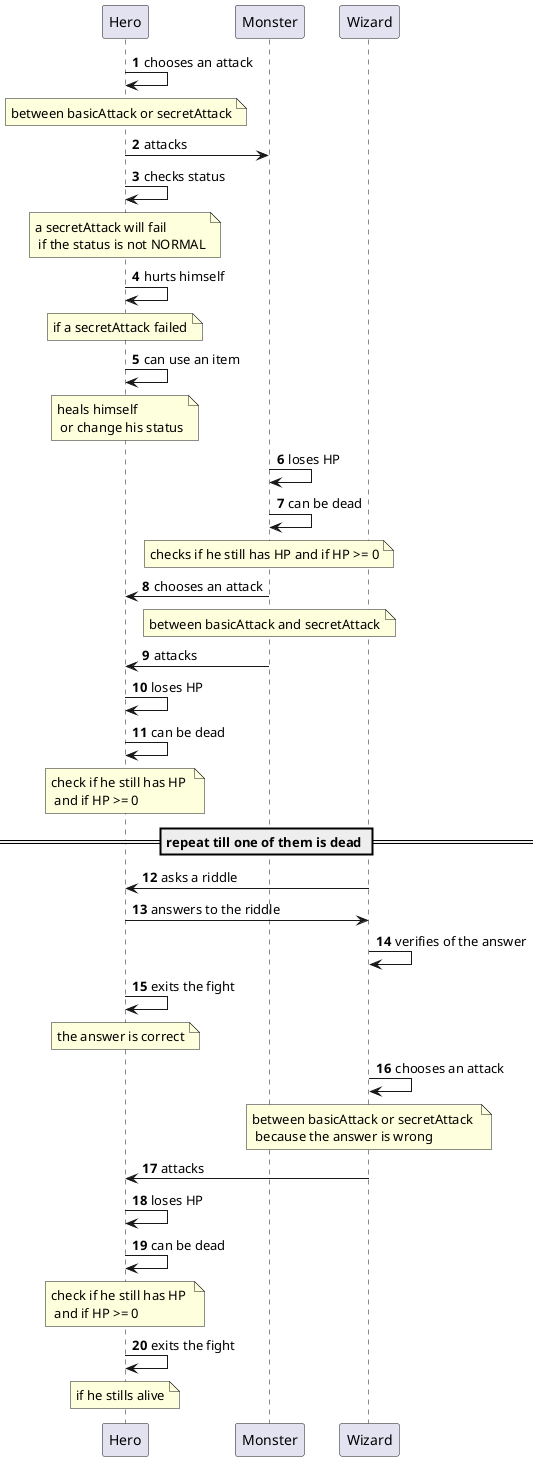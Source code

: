 @startuml
'https://plantuml.com/sequence-diagram

autonumber

Hero -> Hero : chooses an attack
note over Hero : between basicAttack or secretAttack
Hero -> Monster : attacks
Hero -> Hero : checks status
note over Hero : a secretAttack will fail \n if the status is not NORMAL
Hero -> Hero : hurts himself
note over Hero : if a secretAttack failed
Hero -> Hero : can use an item
note over Hero : heals himself  \n or change his status
Monster -> Monster : loses HP
Monster -> Monster : can be dead
note over Monster :  checks if he still has HP and if HP >= 0
Monster -> Hero : chooses an attack
note over Monster : between basicAttack and secretAttack
Monster -> Hero : attacks
Hero -> Hero : loses HP
Hero -> Hero : can be dead
note over Hero : check if he still has HP \n and if HP >= 0

== repeat till one of them is dead ==

Wizard -> Hero : asks a riddle
Hero -> Wizard : answers to the riddle
Wizard -> Wizard : verifies of the answer
Hero -> Hero : exits the fight
note over Hero : the answer is correct
Wizard -> Wizard : chooses an attack
note over Wizard : between basicAttack or secretAttack \n because the answer is wrong
Wizard -> Hero : attacks
Hero -> Hero : loses HP
Hero -> Hero : can be dead
note over Hero : check if he still has HP \n and if HP >= 0
Hero -> Hero : exits the fight
note over Hero : if he stills alive
@enduml